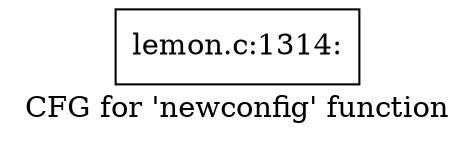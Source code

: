 digraph "CFG for 'newconfig' function" {
	label="CFG for 'newconfig' function";

	Node0x562565256310 [shape=record,label="{lemon.c:1314:}"];
}
